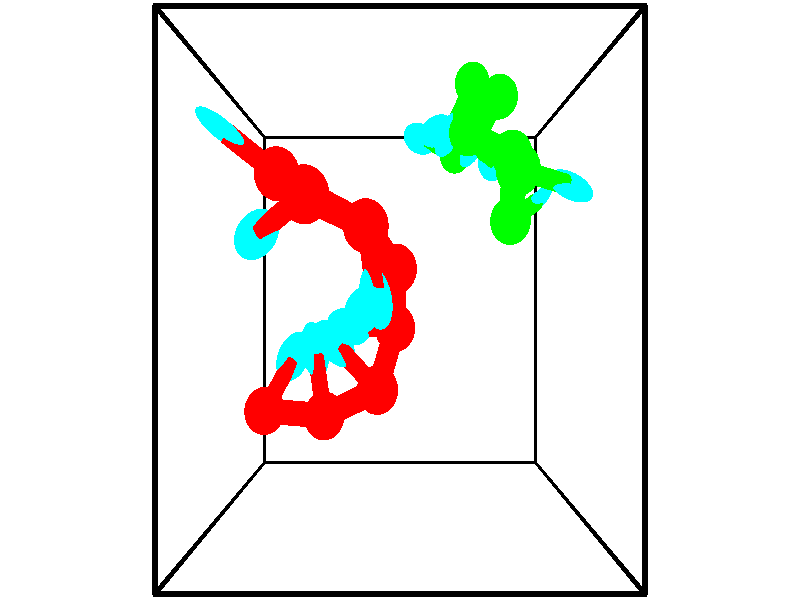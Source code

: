 // switches for output
#declare DRAW_BASES = 1; // possible values are 0, 1; only relevant for DNA ribbons
#declare DRAW_BASES_TYPE = 3; // possible values are 1, 2, 3; only relevant for DNA ribbons
#declare DRAW_FOG = 0; // set to 1 to enable fog

#include "colors.inc"

#include "transforms.inc"
background { rgb <1, 1, 1>}

#default {
   normal{
       ripples 0.25
       frequency 0.20
       turbulence 0.2
       lambda 5
   }
	finish {
		phong 0.1
		phong_size 40.
	}
}

// original window dimensions: 1024x640


// camera settings

camera {
	sky <-0, 1, 0>
	up <-0, 1, 0>
	right 1.6 * <1, 0, 0>
	location <2.5, 2.5, 11.1562>
	look_at <2.5, 2.5, 2.5>
	direction <0, 0, -8.6562>
	angle 67.0682
}


# declare cpy_camera_pos = <2.5, 2.5, 11.1562>;
# if (DRAW_FOG = 1)
fog {
	fog_type 2
	up vnormalize(cpy_camera_pos)
	color rgbt<1,1,1,0.3>
	distance 1e-5
	fog_alt 3e-3
	fog_offset 4
}
# end


// LIGHTS

# declare lum = 6;
global_settings {
	ambient_light rgb lum * <0.05, 0.05, 0.05>
	max_trace_level 15
}# declare cpy_direct_light_amount = 0.25;
light_source
{	1000 * <-1, -1, 1>,
	rgb lum * cpy_direct_light_amount
	parallel
}

light_source
{	1000 * <1, 1, -1>,
	rgb lum * cpy_direct_light_amount
	parallel
}

// strand 0

// nucleotide -1

// particle -1
sphere {
	<1.134312, 3.665940, 4.457189> 0.250000
	pigment { color rgbt <1,0,0,0> }
	no_shadow
}
cylinder {
	<0.822788, 3.869331, 4.604107>,  <0.635874, 3.991366, 4.692258>, 0.100000
	pigment { color rgbt <1,0,0,0> }
	no_shadow
}
cylinder {
	<0.822788, 3.869331, 4.604107>,  <1.134312, 3.665940, 4.457189>, 0.100000
	pigment { color rgbt <1,0,0,0> }
	no_shadow
}

// particle -1
sphere {
	<0.822788, 3.869331, 4.604107> 0.100000
	pigment { color rgbt <1,0,0,0> }
	no_shadow
}
sphere {
	0, 1
	scale<0.080000,0.200000,0.300000>
	matrix <0.444710, 0.860548, -0.248375,
		-0.442369, -0.030096, -0.896328,
		-0.778808, 0.508480, 0.367295,
		0.589146, 4.021875, 4.714295>
	pigment { color rgbt <0,1,1,0> }
	no_shadow
}
cylinder {
	<1.536458, 3.386867, 5.071761>,  <1.134312, 3.665940, 4.457189>, 0.130000
	pigment { color rgbt <1,0,0,0> }
	no_shadow
}

// nucleotide -1

// particle -1
sphere {
	<1.536458, 3.386867, 5.071761> 0.250000
	pigment { color rgbt <1,0,0,0> }
	no_shadow
}
cylinder {
	<1.219177, 3.208290, 4.906101>,  <1.028809, 3.101144, 4.806705>, 0.100000
	pigment { color rgbt <1,0,0,0> }
	no_shadow
}
cylinder {
	<1.219177, 3.208290, 4.906101>,  <1.536458, 3.386867, 5.071761>, 0.100000
	pigment { color rgbt <1,0,0,0> }
	no_shadow
}

// particle -1
sphere {
	<1.219177, 3.208290, 4.906101> 0.100000
	pigment { color rgbt <1,0,0,0> }
	no_shadow
}
sphere {
	0, 1
	scale<0.080000,0.200000,0.300000>
	matrix <-0.329169, -0.257839, 0.908387,
		-0.512327, 0.856859, 0.057563,
		-0.793202, -0.446443, -0.414149,
		0.981217, 3.074357, 4.781857>
	pigment { color rgbt <0,1,1,0> }
	no_shadow
}
cylinder {
	<2.125543, 3.175787, 4.549950>,  <1.536458, 3.386867, 5.071761>, 0.130000
	pigment { color rgbt <1,0,0,0> }
	no_shadow
}

// nucleotide -1

// particle -1
sphere {
	<2.125543, 3.175787, 4.549950> 0.250000
	pigment { color rgbt <1,0,0,0> }
	no_shadow
}
cylinder {
	<2.195230, 2.802994, 4.677107>,  <2.237043, 2.579318, 4.753401>, 0.100000
	pigment { color rgbt <1,0,0,0> }
	no_shadow
}
cylinder {
	<2.195230, 2.802994, 4.677107>,  <2.125543, 3.175787, 4.549950>, 0.100000
	pigment { color rgbt <1,0,0,0> }
	no_shadow
}

// particle -1
sphere {
	<2.195230, 2.802994, 4.677107> 0.100000
	pigment { color rgbt <1,0,0,0> }
	no_shadow
}
sphere {
	0, 1
	scale<0.080000,0.200000,0.300000>
	matrix <-0.581562, -0.357896, -0.730545,
		0.794628, -0.057601, -0.604357,
		0.174218, -0.931983, 0.317893,
		2.247496, 2.523399, 4.772475>
	pigment { color rgbt <0,1,1,0> }
	no_shadow
}
cylinder {
	<2.450957, 2.809529, 3.972046>,  <2.125543, 3.175787, 4.549950>, 0.130000
	pigment { color rgbt <1,0,0,0> }
	no_shadow
}

// nucleotide -1

// particle -1
sphere {
	<2.450957, 2.809529, 3.972046> 0.250000
	pigment { color rgbt <1,0,0,0> }
	no_shadow
}
cylinder {
	<2.246002, 2.580132, 4.227722>,  <2.123029, 2.442493, 4.381128>, 0.100000
	pigment { color rgbt <1,0,0,0> }
	no_shadow
}
cylinder {
	<2.246002, 2.580132, 4.227722>,  <2.450957, 2.809529, 3.972046>, 0.100000
	pigment { color rgbt <1,0,0,0> }
	no_shadow
}

// particle -1
sphere {
	<2.246002, 2.580132, 4.227722> 0.100000
	pigment { color rgbt <1,0,0,0> }
	no_shadow
}
sphere {
	0, 1
	scale<0.080000,0.200000,0.300000>
	matrix <-0.577541, -0.320719, -0.750724,
		0.635535, -0.753820, -0.166884,
		-0.512388, -0.573494, 0.639190,
		2.092286, 2.408083, 4.419479>
	pigment { color rgbt <0,1,1,0> }
	no_shadow
}
cylinder {
	<2.438300, 2.209074, 3.642898>,  <2.450957, 2.809529, 3.972046>, 0.130000
	pigment { color rgbt <1,0,0,0> }
	no_shadow
}

// nucleotide -1

// particle -1
sphere {
	<2.438300, 2.209074, 3.642898> 0.250000
	pigment { color rgbt <1,0,0,0> }
	no_shadow
}
cylinder {
	<2.135063, 2.227242, 3.903124>,  <1.953121, 2.238142, 4.059259>, 0.100000
	pigment { color rgbt <1,0,0,0> }
	no_shadow
}
cylinder {
	<2.135063, 2.227242, 3.903124>,  <2.438300, 2.209074, 3.642898>, 0.100000
	pigment { color rgbt <1,0,0,0> }
	no_shadow
}

// particle -1
sphere {
	<2.135063, 2.227242, 3.903124> 0.100000
	pigment { color rgbt <1,0,0,0> }
	no_shadow
}
sphere {
	0, 1
	scale<0.080000,0.200000,0.300000>
	matrix <-0.590473, -0.471272, -0.655167,
		0.276837, -0.880818, 0.384085,
		-0.758091, 0.045417, 0.650565,
		1.907636, 2.240867, 4.098293>
	pigment { color rgbt <0,1,1,0> }
	no_shadow
}
cylinder {
	<2.225967, 1.588679, 3.817734>,  <2.438300, 2.209074, 3.642898>, 0.130000
	pigment { color rgbt <1,0,0,0> }
	no_shadow
}

// nucleotide -1

// particle -1
sphere {
	<2.225967, 1.588679, 3.817734> 0.250000
	pigment { color rgbt <1,0,0,0> }
	no_shadow
}
cylinder {
	<1.931261, 1.858582, 3.835087>,  <1.754438, 2.020523, 3.845499>, 0.100000
	pigment { color rgbt <1,0,0,0> }
	no_shadow
}
cylinder {
	<1.931261, 1.858582, 3.835087>,  <2.225967, 1.588679, 3.817734>, 0.100000
	pigment { color rgbt <1,0,0,0> }
	no_shadow
}

// particle -1
sphere {
	<1.931261, 1.858582, 3.835087> 0.100000
	pigment { color rgbt <1,0,0,0> }
	no_shadow
}
sphere {
	0, 1
	scale<0.080000,0.200000,0.300000>
	matrix <-0.446767, -0.437655, -0.780293,
		-0.507522, -0.594273, 0.623908,
		-0.736764, 0.674758, 0.043381,
		1.710232, 2.061008, 3.848102>
	pigment { color rgbt <0,1,1,0> }
	no_shadow
}
cylinder {
	<1.559570, 1.300669, 3.658965>,  <2.225967, 1.588679, 3.817734>, 0.130000
	pigment { color rgbt <1,0,0,0> }
	no_shadow
}

// nucleotide -1

// particle -1
sphere {
	<1.559570, 1.300669, 3.658965> 0.250000
	pigment { color rgbt <1,0,0,0> }
	no_shadow
}
cylinder {
	<1.482977, 1.686272, 3.585178>,  <1.437021, 1.917633, 3.540906>, 0.100000
	pigment { color rgbt <1,0,0,0> }
	no_shadow
}
cylinder {
	<1.482977, 1.686272, 3.585178>,  <1.559570, 1.300669, 3.658965>, 0.100000
	pigment { color rgbt <1,0,0,0> }
	no_shadow
}

// particle -1
sphere {
	<1.482977, 1.686272, 3.585178> 0.100000
	pigment { color rgbt <1,0,0,0> }
	no_shadow
}
sphere {
	0, 1
	scale<0.080000,0.200000,0.300000>
	matrix <-0.635685, -0.265006, -0.725035,
		-0.747823, -0.021569, 0.663548,
		-0.191482, 0.964006, -0.184466,
		1.425532, 1.975473, 3.529839>
	pigment { color rgbt <0,1,1,0> }
	no_shadow
}
cylinder {
	<0.799819, 1.339017, 3.566029>,  <1.559570, 1.300669, 3.658965>, 0.130000
	pigment { color rgbt <1,0,0,0> }
	no_shadow
}

// nucleotide -1

// particle -1
sphere {
	<0.799819, 1.339017, 3.566029> 0.250000
	pigment { color rgbt <1,0,0,0> }
	no_shadow
}
cylinder {
	<0.976673, 1.651436, 3.389629>,  <1.082785, 1.838887, 3.283789>, 0.100000
	pigment { color rgbt <1,0,0,0> }
	no_shadow
}
cylinder {
	<0.976673, 1.651436, 3.389629>,  <0.799819, 1.339017, 3.566029>, 0.100000
	pigment { color rgbt <1,0,0,0> }
	no_shadow
}

// particle -1
sphere {
	<0.976673, 1.651436, 3.389629> 0.100000
	pigment { color rgbt <1,0,0,0> }
	no_shadow
}
sphere {
	0, 1
	scale<0.080000,0.200000,0.300000>
	matrix <-0.474102, -0.213868, -0.854101,
		-0.761409, 0.586706, 0.275738,
		0.442135, 0.781048, -0.441000,
		1.109313, 1.885750, 3.257329>
	pigment { color rgbt <0,1,1,0> }
	no_shadow
}
// strand 1

// nucleotide -1

// particle -1
sphere {
	<3.411798, 4.508215, 1.106031> 0.250000
	pigment { color rgbt <0,1,0,0> }
	no_shadow
}
cylinder {
	<3.075064, 4.594467, 1.303947>,  <2.873023, 4.646218, 1.422697>, 0.100000
	pigment { color rgbt <0,1,0,0> }
	no_shadow
}
cylinder {
	<3.075064, 4.594467, 1.303947>,  <3.411798, 4.508215, 1.106031>, 0.100000
	pigment { color rgbt <0,1,0,0> }
	no_shadow
}

// particle -1
sphere {
	<3.075064, 4.594467, 1.303947> 0.100000
	pigment { color rgbt <0,1,0,0> }
	no_shadow
}
sphere {
	0, 1
	scale<0.080000,0.200000,0.300000>
	matrix <0.410026, -0.340650, 0.846071,
		0.350988, 0.915129, 0.198357,
		-0.841835, 0.215629, 0.494790,
		2.822513, 4.659156, 1.452385>
	pigment { color rgbt <0,1,1,0> }
	no_shadow
}
cylinder {
	<3.692398, 4.939540, 1.593382>,  <3.411798, 4.508215, 1.106031>, 0.130000
	pigment { color rgbt <0,1,0,0> }
	no_shadow
}

// nucleotide -1

// particle -1
sphere {
	<3.692398, 4.939540, 1.593382> 0.250000
	pigment { color rgbt <0,1,0,0> }
	no_shadow
}
cylinder {
	<3.339374, 4.793152, 1.711468>,  <3.127559, 4.705319, 1.782319>, 0.100000
	pigment { color rgbt <0,1,0,0> }
	no_shadow
}
cylinder {
	<3.339374, 4.793152, 1.711468>,  <3.692398, 4.939540, 1.593382>, 0.100000
	pigment { color rgbt <0,1,0,0> }
	no_shadow
}

// particle -1
sphere {
	<3.339374, 4.793152, 1.711468> 0.100000
	pigment { color rgbt <0,1,0,0> }
	no_shadow
}
sphere {
	0, 1
	scale<0.080000,0.200000,0.300000>
	matrix <0.419567, -0.329545, 0.845792,
		-0.212249, 0.870325, 0.444393,
		-0.882561, -0.365971, 0.295214,
		3.074605, 4.683361, 1.800032>
	pigment { color rgbt <0,1,1,0> }
	no_shadow
}
cylinder {
	<3.551168, 5.129378, 2.371274>,  <3.692398, 4.939540, 1.593382>, 0.130000
	pigment { color rgbt <0,1,0,0> }
	no_shadow
}

// nucleotide -1

// particle -1
sphere {
	<3.551168, 5.129378, 2.371274> 0.250000
	pigment { color rgbt <0,1,0,0> }
	no_shadow
}
cylinder {
	<3.362499, 4.799957, 2.245235>,  <3.249298, 4.602304, 2.169612>, 0.100000
	pigment { color rgbt <0,1,0,0> }
	no_shadow
}
cylinder {
	<3.362499, 4.799957, 2.245235>,  <3.551168, 5.129378, 2.371274>, 0.100000
	pigment { color rgbt <0,1,0,0> }
	no_shadow
}

// particle -1
sphere {
	<3.362499, 4.799957, 2.245235> 0.100000
	pigment { color rgbt <0,1,0,0> }
	no_shadow
}
sphere {
	0, 1
	scale<0.080000,0.200000,0.300000>
	matrix <0.480390, -0.539657, 0.691372,
		-0.739426, 0.174732, 0.650168,
		-0.471673, -0.823553, -0.315097,
		3.220998, 4.552892, 2.150706>
	pigment { color rgbt <0,1,1,0> }
	no_shadow
}
cylinder {
	<3.842815, 4.793194, 2.982175>,  <3.551168, 5.129378, 2.371274>, 0.130000
	pigment { color rgbt <0,1,0,0> }
	no_shadow
}

// nucleotide -1

// particle -1
sphere {
	<3.842815, 4.793194, 2.982175> 0.250000
	pigment { color rgbt <0,1,0,0> }
	no_shadow
}
cylinder {
	<3.676696, 4.521385, 2.740257>,  <3.577024, 4.358300, 2.595107>, 0.100000
	pigment { color rgbt <0,1,0,0> }
	no_shadow
}
cylinder {
	<3.676696, 4.521385, 2.740257>,  <3.842815, 4.793194, 2.982175>, 0.100000
	pigment { color rgbt <0,1,0,0> }
	no_shadow
}

// particle -1
sphere {
	<3.676696, 4.521385, 2.740257> 0.100000
	pigment { color rgbt <0,1,0,0> }
	no_shadow
}
sphere {
	0, 1
	scale<0.080000,0.200000,0.300000>
	matrix <0.536266, -0.719911, 0.440621,
		-0.734810, -0.141342, 0.663383,
		-0.415299, -0.679522, -0.604795,
		3.552106, 4.317529, 2.558819>
	pigment { color rgbt <0,1,1,0> }
	no_shadow
}
cylinder {
	<3.389242, 4.314172, 3.303530>,  <3.842815, 4.793194, 2.982175>, 0.130000
	pigment { color rgbt <0,1,0,0> }
	no_shadow
}

// nucleotide -1

// particle -1
sphere {
	<3.389242, 4.314172, 3.303530> 0.250000
	pigment { color rgbt <0,1,0,0> }
	no_shadow
}
cylinder {
	<3.612554, 4.182808, 2.998775>,  <3.746541, 4.103990, 2.815923>, 0.100000
	pigment { color rgbt <0,1,0,0> }
	no_shadow
}
cylinder {
	<3.612554, 4.182808, 2.998775>,  <3.389242, 4.314172, 3.303530>, 0.100000
	pigment { color rgbt <0,1,0,0> }
	no_shadow
}

// particle -1
sphere {
	<3.612554, 4.182808, 2.998775> 0.100000
	pigment { color rgbt <0,1,0,0> }
	no_shadow
}
sphere {
	0, 1
	scale<0.080000,0.200000,0.300000>
	matrix <0.533055, -0.561705, 0.632724,
		-0.635750, -0.759363, -0.138526,
		0.558278, -0.328412, -0.761886,
		3.780038, 4.084285, 2.770210>
	pigment { color rgbt <0,1,1,0> }
	no_shadow
}
cylinder {
	<3.887952, 4.007195, 3.662618>,  <3.389242, 4.314172, 3.303530>, 0.130000
	pigment { color rgbt <0,1,0,0> }
	no_shadow
}

// nucleotide -1

// particle -1
sphere {
	<3.887952, 4.007195, 3.662618> 0.250000
	pigment { color rgbt <0,1,0,0> }
	no_shadow
}
cylinder {
	<4.009558, 3.933090, 3.288826>,  <4.082522, 3.888628, 3.064551>, 0.100000
	pigment { color rgbt <0,1,0,0> }
	no_shadow
}
cylinder {
	<4.009558, 3.933090, 3.288826>,  <3.887952, 4.007195, 3.662618>, 0.100000
	pigment { color rgbt <0,1,0,0> }
	no_shadow
}

// particle -1
sphere {
	<4.009558, 3.933090, 3.288826> 0.100000
	pigment { color rgbt <0,1,0,0> }
	no_shadow
}
sphere {
	0, 1
	scale<0.080000,0.200000,0.300000>
	matrix <0.673023, -0.652474, 0.348308,
		-0.674251, -0.734818, -0.073676,
		0.304015, -0.185261, -0.934480,
		4.100763, 3.877512, 3.008482>
	pigment { color rgbt <0,1,1,0> }
	no_shadow
}
cylinder {
	<3.882001, 3.324042, 3.597975>,  <3.887952, 4.007195, 3.662618>, 0.130000
	pigment { color rgbt <0,1,0,0> }
	no_shadow
}

// nucleotide -1

// particle -1
sphere {
	<3.882001, 3.324042, 3.597975> 0.250000
	pigment { color rgbt <0,1,0,0> }
	no_shadow
}
cylinder {
	<4.139880, 3.482613, 3.336529>,  <4.294607, 3.577755, 3.179661>, 0.100000
	pigment { color rgbt <0,1,0,0> }
	no_shadow
}
cylinder {
	<4.139880, 3.482613, 3.336529>,  <3.882001, 3.324042, 3.597975>, 0.100000
	pigment { color rgbt <0,1,0,0> }
	no_shadow
}

// particle -1
sphere {
	<4.139880, 3.482613, 3.336529> 0.100000
	pigment { color rgbt <0,1,0,0> }
	no_shadow
}
sphere {
	0, 1
	scale<0.080000,0.200000,0.300000>
	matrix <0.663203, -0.715274, 0.220329,
		-0.380170, -0.575525, -0.724046,
		0.644696, 0.396427, -0.653616,
		4.333288, 3.601541, 3.140444>
	pigment { color rgbt <0,1,1,0> }
	no_shadow
}
cylinder {
	<3.837405, 3.729669, 4.326236>,  <3.882001, 3.324042, 3.597975>, 0.130000
	pigment { color rgbt <0,1,0,0> }
	no_shadow
}

// nucleotide -1

// particle -1
sphere {
	<3.837405, 3.729669, 4.326236> 0.250000
	pigment { color rgbt <0,1,0,0> }
	no_shadow
}
cylinder {
	<4.212067, 3.661942, 4.203590>,  <4.436863, 3.621305, 4.130003>, 0.100000
	pigment { color rgbt <0,1,0,0> }
	no_shadow
}
cylinder {
	<4.212067, 3.661942, 4.203590>,  <3.837405, 3.729669, 4.326236>, 0.100000
	pigment { color rgbt <0,1,0,0> }
	no_shadow
}

// particle -1
sphere {
	<4.212067, 3.661942, 4.203590> 0.100000
	pigment { color rgbt <0,1,0,0> }
	no_shadow
}
sphere {
	0, 1
	scale<0.080000,0.200000,0.300000>
	matrix <-0.344353, -0.605212, -0.717732,
		-0.064041, 0.777849, -0.625180,
		0.936653, -0.169319, -0.306613,
		4.493062, 3.611146, 4.111607>
	pigment { color rgbt <0,1,1,0> }
	no_shadow
}
// box output
cylinder {
	<0.000000, 0.000000, 0.000000>,  <5.000000, 0.000000, 0.000000>, 0.025000
	pigment { color rgbt <0,0,0,0> }
	no_shadow
}
cylinder {
	<0.000000, 0.000000, 0.000000>,  <0.000000, 5.000000, 0.000000>, 0.025000
	pigment { color rgbt <0,0,0,0> }
	no_shadow
}
cylinder {
	<0.000000, 0.000000, 0.000000>,  <0.000000, 0.000000, 5.000000>, 0.025000
	pigment { color rgbt <0,0,0,0> }
	no_shadow
}
cylinder {
	<5.000000, 5.000000, 5.000000>,  <0.000000, 5.000000, 5.000000>, 0.025000
	pigment { color rgbt <0,0,0,0> }
	no_shadow
}
cylinder {
	<5.000000, 5.000000, 5.000000>,  <5.000000, 0.000000, 5.000000>, 0.025000
	pigment { color rgbt <0,0,0,0> }
	no_shadow
}
cylinder {
	<5.000000, 5.000000, 5.000000>,  <5.000000, 5.000000, 0.000000>, 0.025000
	pigment { color rgbt <0,0,0,0> }
	no_shadow
}
cylinder {
	<0.000000, 0.000000, 5.000000>,  <0.000000, 5.000000, 5.000000>, 0.025000
	pigment { color rgbt <0,0,0,0> }
	no_shadow
}
cylinder {
	<0.000000, 0.000000, 5.000000>,  <5.000000, 0.000000, 5.000000>, 0.025000
	pigment { color rgbt <0,0,0,0> }
	no_shadow
}
cylinder {
	<5.000000, 5.000000, 0.000000>,  <0.000000, 5.000000, 0.000000>, 0.025000
	pigment { color rgbt <0,0,0,0> }
	no_shadow
}
cylinder {
	<5.000000, 5.000000, 0.000000>,  <5.000000, 0.000000, 0.000000>, 0.025000
	pigment { color rgbt <0,0,0,0> }
	no_shadow
}
cylinder {
	<5.000000, 0.000000, 5.000000>,  <5.000000, 0.000000, 0.000000>, 0.025000
	pigment { color rgbt <0,0,0,0> }
	no_shadow
}
cylinder {
	<0.000000, 5.000000, 0.000000>,  <0.000000, 5.000000, 5.000000>, 0.025000
	pigment { color rgbt <0,0,0,0> }
	no_shadow
}
// end of box output
